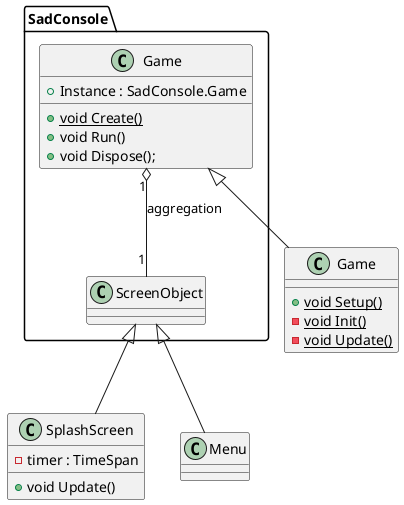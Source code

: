'how to use:
'   CTRL+P -> "> PlantUML preview" 

@startuml test

Class SadConsole.Game{
    + Instance : SadConsole.Game

    + {static} void Create()
    + void Run()
    + void Dispose();
}

Class SadConsole.ScreenObject{

}

Class SplashScreen{
    - timer : TimeSpan

    + void Update()
}

Class Menu{

}

Class Game{
    + {static} void Setup()
    - {static} void Init()
    - {static} void Update()
}

SadConsole.Game "1" o-- "1" SadConsole.ScreenObject : aggregation

SadConsole.Game <|-- Game
SadConsole.ScreenObject <|-- SplashScreen
SadConsole.ScreenObject <|-- Menu


@enduml